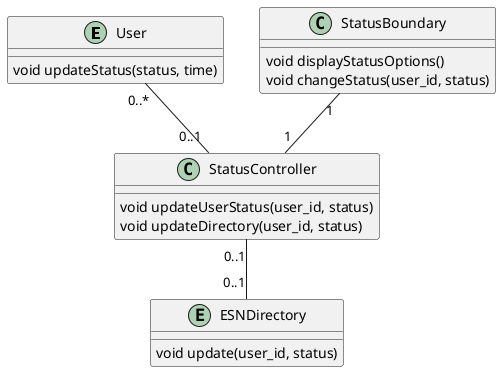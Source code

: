 @startuml

entity User {
    void updateStatus(status, time)
}
class StatusBoundary {
    void displayStatusOptions()
    void changeStatus(user_id, status)
}
class StatusController {
    void updateUserStatus(user_id, status)
    void updateDirectory(user_id, status)
}
entity ESNDirectory {
    void update(user_id, status)
}

User "0..*" -- "0..1" StatusController
StatusBoundary "1" -- "1" StatusController
StatusController "0..1" -- "0..1" ESNDirectory

@enduml